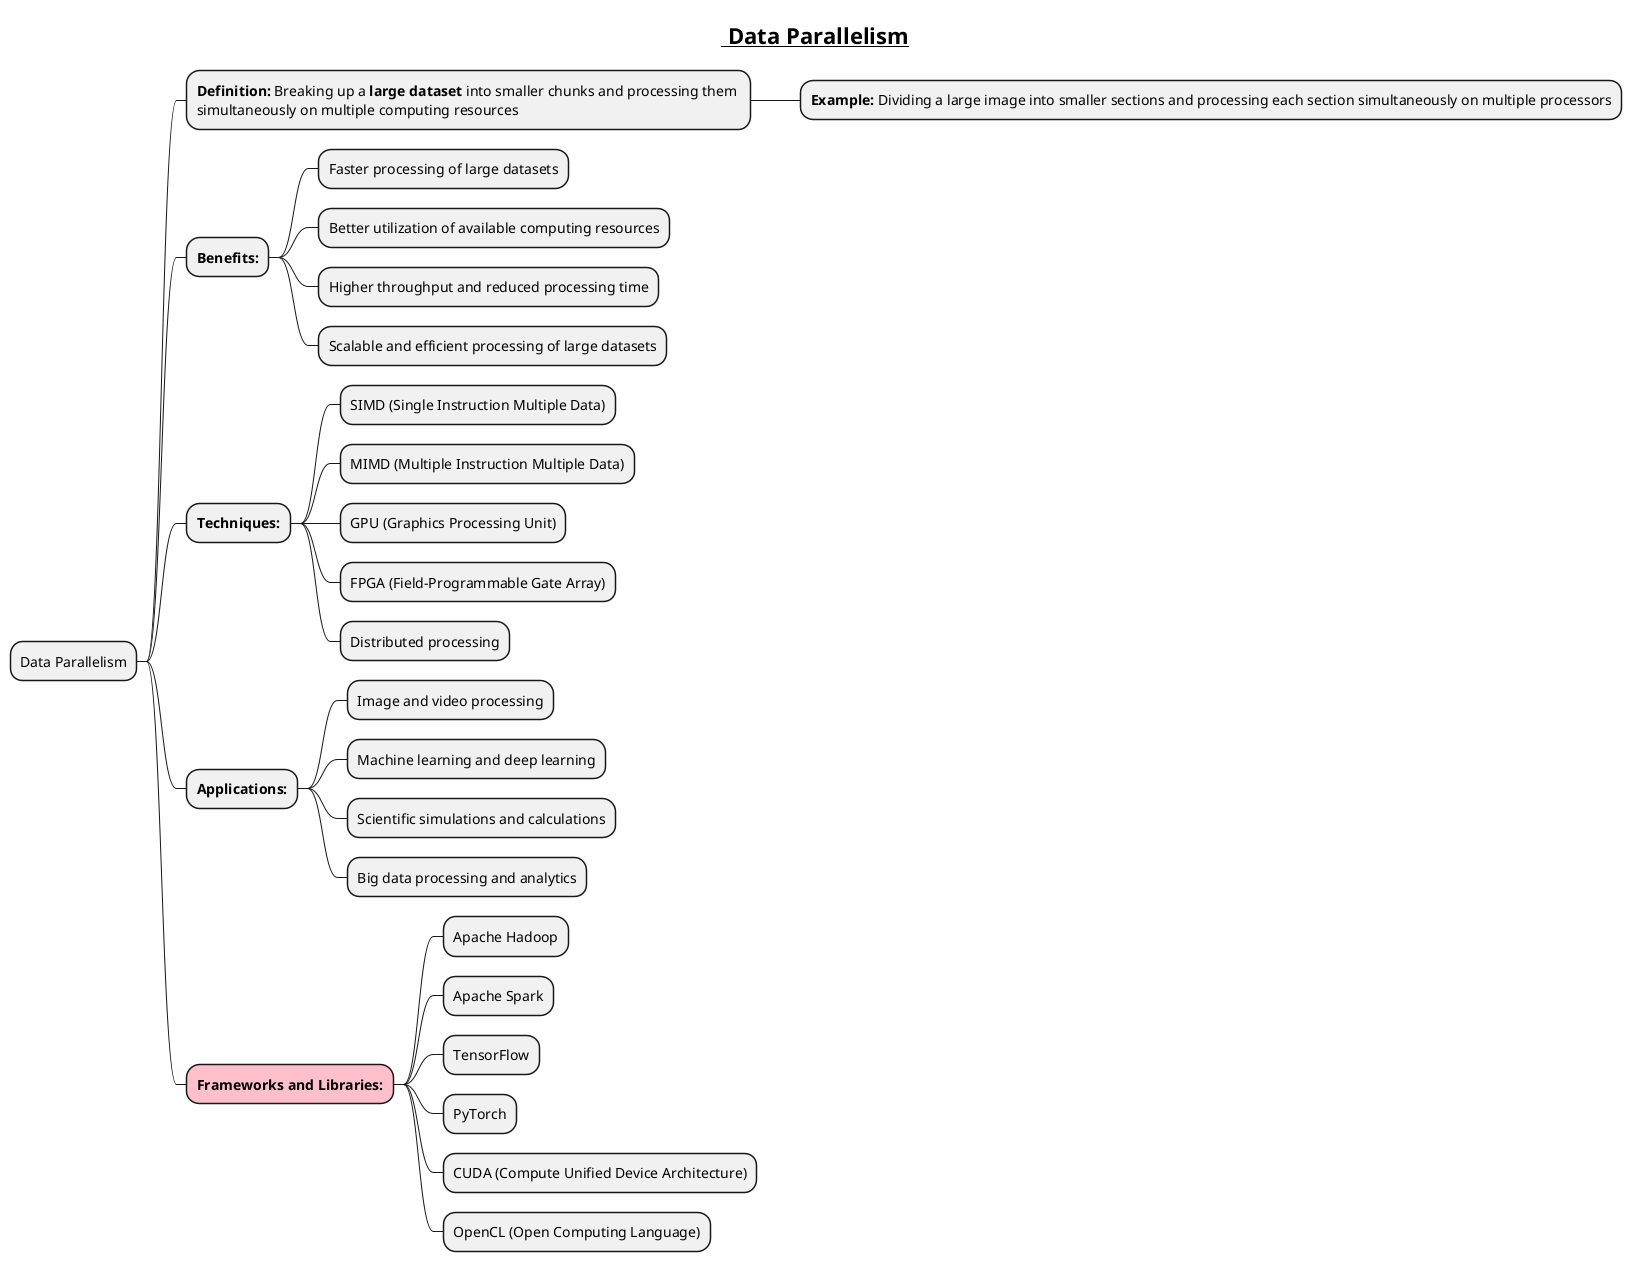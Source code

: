 @startmindmap
title =__ Data Parallelism__

* Data Parallelism
** **Definition:** Breaking up a **large dataset** into smaller chunks and processing them \nsimultaneously on multiple computing resources
*** **Example:** Dividing a large image into smaller sections and processing each section simultaneously on multiple processors
** **Benefits:**
*** Faster processing of large datasets
*** Better utilization of available computing resources
*** Higher throughput and reduced processing time
*** Scalable and efficient processing of large datasets
** **Techniques:**
*** SIMD (Single Instruction Multiple Data)
*** MIMD (Multiple Instruction Multiple Data)
*** GPU (Graphics Processing Unit)
*** FPGA (Field-Programmable Gate Array)
*** Distributed processing
** **Applications:**
*** Image and video processing
*** Machine learning and deep learning
*** Scientific simulations and calculations
*** Big data processing and analytics
**[#pink] **Frameworks and Libraries:**
*** Apache Hadoop
*** Apache Spark
*** TensorFlow
*** PyTorch
*** CUDA (Compute Unified Device Architecture)
*** OpenCL (Open Computing Language)
@endmindmap
